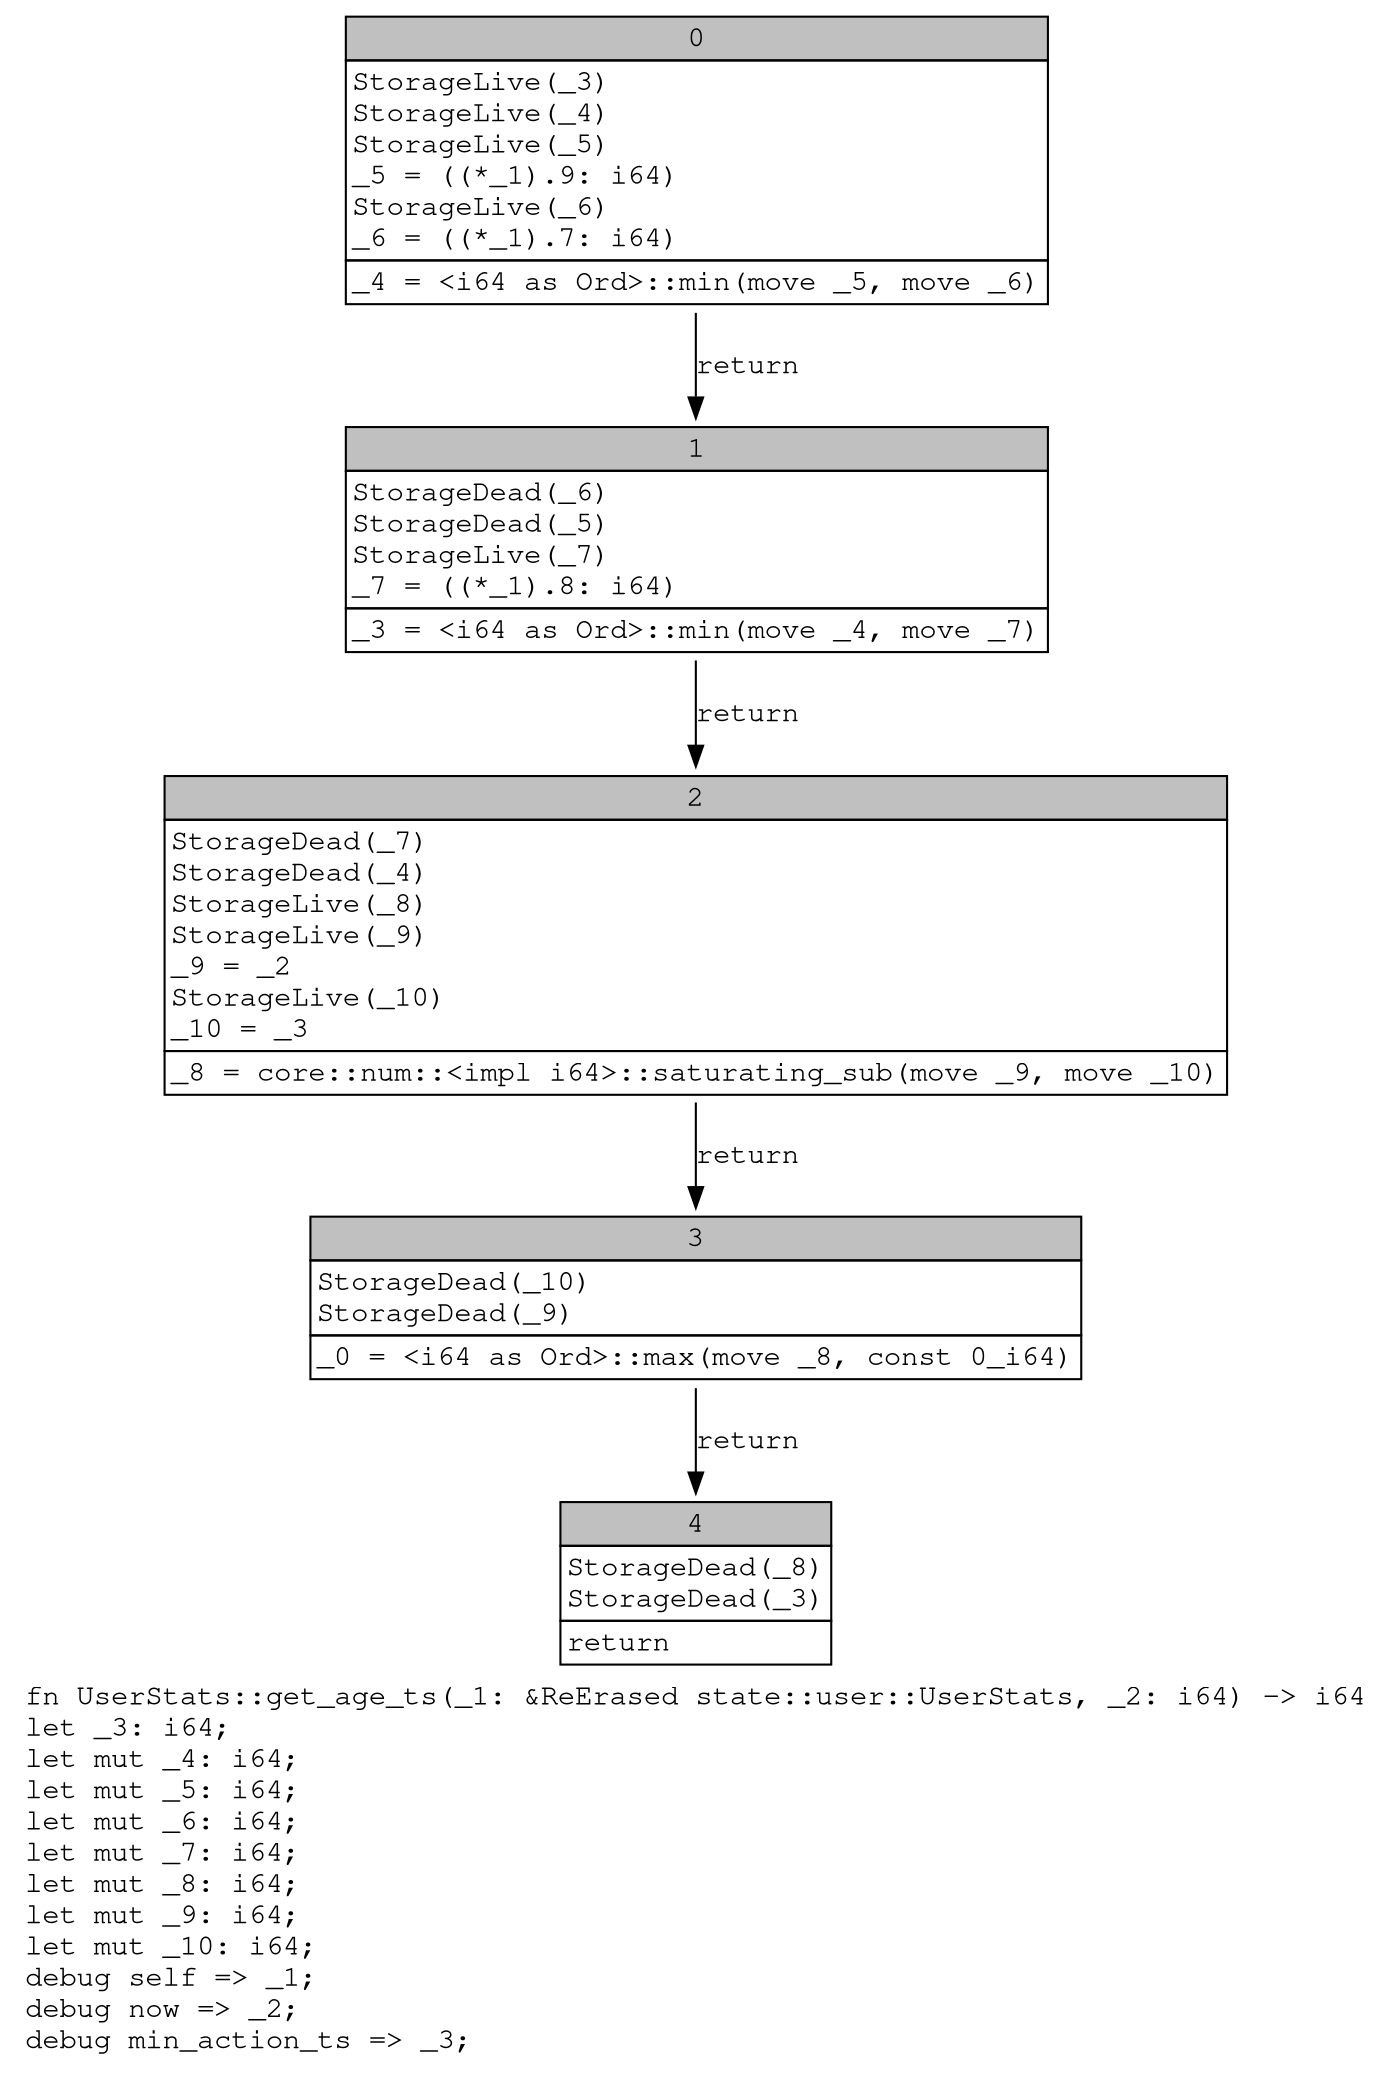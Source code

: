 digraph Mir_0_4424 {
    graph [fontname="Courier, monospace"];
    node [fontname="Courier, monospace"];
    edge [fontname="Courier, monospace"];
    label=<fn UserStats::get_age_ts(_1: &amp;ReErased state::user::UserStats, _2: i64) -&gt; i64<br align="left"/>let _3: i64;<br align="left"/>let mut _4: i64;<br align="left"/>let mut _5: i64;<br align="left"/>let mut _6: i64;<br align="left"/>let mut _7: i64;<br align="left"/>let mut _8: i64;<br align="left"/>let mut _9: i64;<br align="left"/>let mut _10: i64;<br align="left"/>debug self =&gt; _1;<br align="left"/>debug now =&gt; _2;<br align="left"/>debug min_action_ts =&gt; _3;<br align="left"/>>;
    bb0__0_4424 [shape="none", label=<<table border="0" cellborder="1" cellspacing="0"><tr><td bgcolor="gray" align="center" colspan="1">0</td></tr><tr><td align="left" balign="left">StorageLive(_3)<br/>StorageLive(_4)<br/>StorageLive(_5)<br/>_5 = ((*_1).9: i64)<br/>StorageLive(_6)<br/>_6 = ((*_1).7: i64)<br/></td></tr><tr><td align="left">_4 = &lt;i64 as Ord&gt;::min(move _5, move _6)</td></tr></table>>];
    bb1__0_4424 [shape="none", label=<<table border="0" cellborder="1" cellspacing="0"><tr><td bgcolor="gray" align="center" colspan="1">1</td></tr><tr><td align="left" balign="left">StorageDead(_6)<br/>StorageDead(_5)<br/>StorageLive(_7)<br/>_7 = ((*_1).8: i64)<br/></td></tr><tr><td align="left">_3 = &lt;i64 as Ord&gt;::min(move _4, move _7)</td></tr></table>>];
    bb2__0_4424 [shape="none", label=<<table border="0" cellborder="1" cellspacing="0"><tr><td bgcolor="gray" align="center" colspan="1">2</td></tr><tr><td align="left" balign="left">StorageDead(_7)<br/>StorageDead(_4)<br/>StorageLive(_8)<br/>StorageLive(_9)<br/>_9 = _2<br/>StorageLive(_10)<br/>_10 = _3<br/></td></tr><tr><td align="left">_8 = core::num::&lt;impl i64&gt;::saturating_sub(move _9, move _10)</td></tr></table>>];
    bb3__0_4424 [shape="none", label=<<table border="0" cellborder="1" cellspacing="0"><tr><td bgcolor="gray" align="center" colspan="1">3</td></tr><tr><td align="left" balign="left">StorageDead(_10)<br/>StorageDead(_9)<br/></td></tr><tr><td align="left">_0 = &lt;i64 as Ord&gt;::max(move _8, const 0_i64)</td></tr></table>>];
    bb4__0_4424 [shape="none", label=<<table border="0" cellborder="1" cellspacing="0"><tr><td bgcolor="gray" align="center" colspan="1">4</td></tr><tr><td align="left" balign="left">StorageDead(_8)<br/>StorageDead(_3)<br/></td></tr><tr><td align="left">return</td></tr></table>>];
    bb0__0_4424 -> bb1__0_4424 [label="return"];
    bb1__0_4424 -> bb2__0_4424 [label="return"];
    bb2__0_4424 -> bb3__0_4424 [label="return"];
    bb3__0_4424 -> bb4__0_4424 [label="return"];
}
